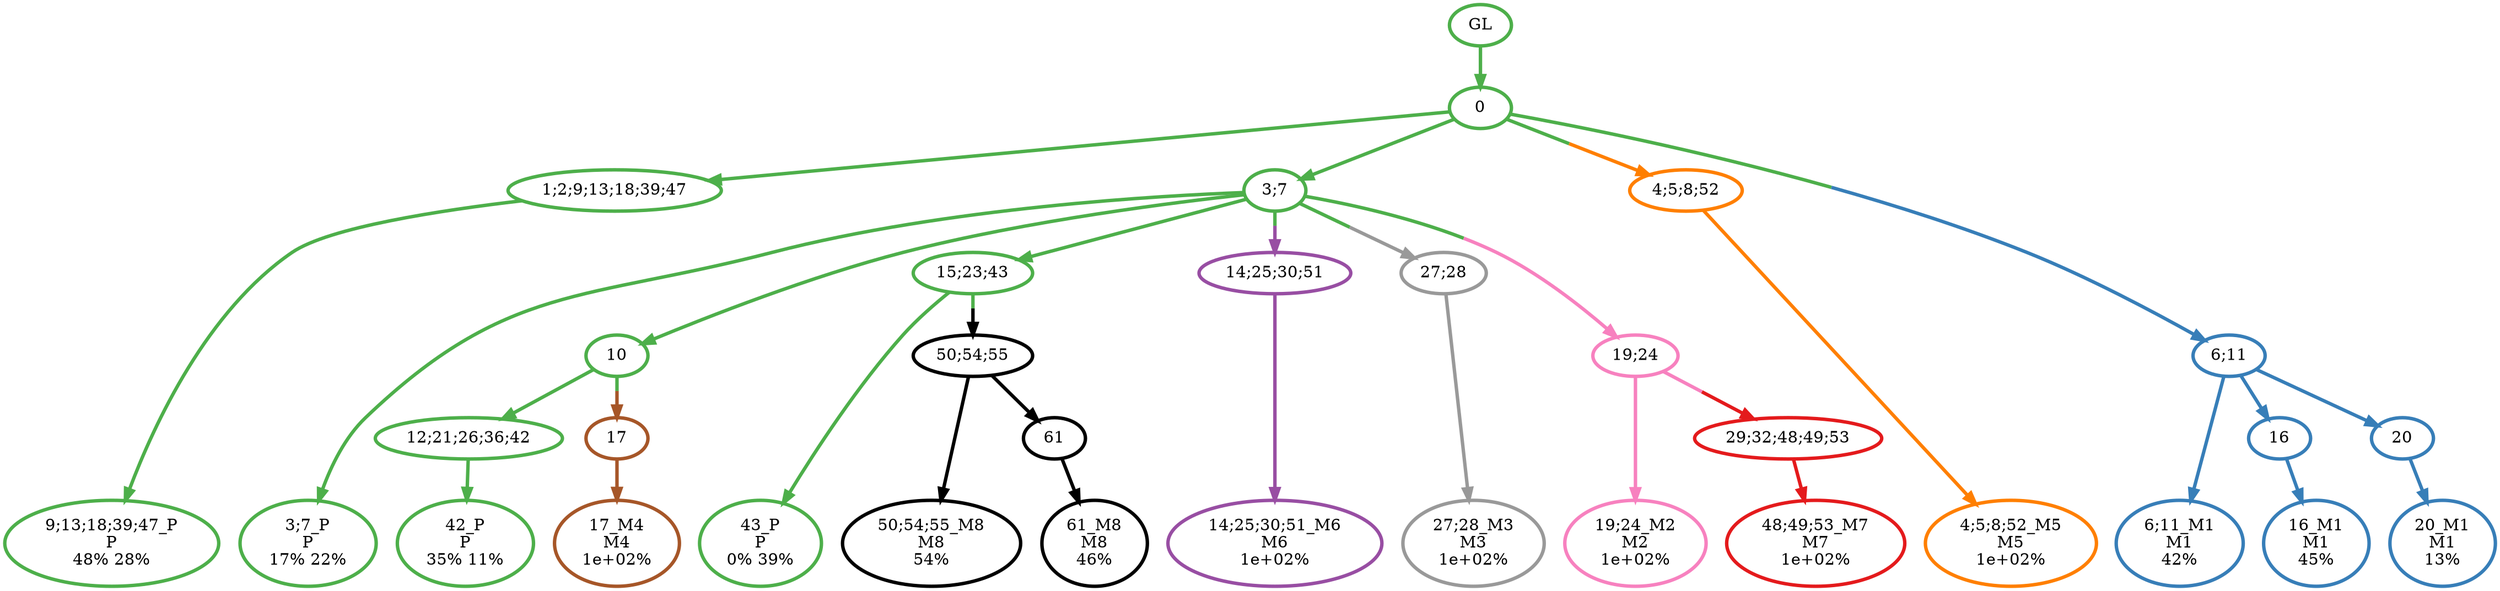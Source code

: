 digraph T {
	{
		rank=same
		29 [penwidth=3,colorscheme=set19,color=3,label="9;13;18;39;47_P\nP\n48% 28%"]
		27 [penwidth=3,colorscheme=set19,color=3,label="3;7_P\nP\n17% 22%"]
		24 [penwidth=3,colorscheme=set19,color=3,label="42_P\nP\n35% 11%"]
		22 [penwidth=3,colorscheme=set19,color=3,label="43_P\nP\n0% 39%"]
		21 [penwidth=3,colorscheme=set19,color=2,label="6;11_M1\nM1\n42%"]
		19 [penwidth=3,colorscheme=set19,color=2,label="16_M1\nM1\n45%"]
		17 [penwidth=3,colorscheme=set19,color=2,label="20_M1\nM1\n13%"]
		16 [penwidth=3,colorscheme=set19,color=8,label="19;24_M2\nM2\n1e+02%"]
		15 [penwidth=3,colorscheme=set19,color=9,label="27;28_M3\nM3\n1e+02%"]
		14 [penwidth=3,colorscheme=set19,color=7,label="17_M4\nM4\n1e+02%"]
		13 [penwidth=3,colorscheme=set19,color=5,label="4;5;8;52_M5\nM5\n1e+02%"]
		12 [penwidth=3,colorscheme=set19,color=4,label="14;25;30;51_M6\nM6\n1e+02%"]
		11 [penwidth=3,colorscheme=set19,color=1,label="48;49;53_M7\nM7\n1e+02%"]
		10 [penwidth=3,colorscheme=set19,color=10,label="50;54;55_M8\nM8\n54%"]
		8 [penwidth=3,colorscheme=set19,color=10,label="61_M8\nM8\n46%"]
	}
	32 [penwidth=3,colorscheme=set19,color=3,label="GL"]
	31 [penwidth=3,colorscheme=set19,color=3,label="0"]
	30 [penwidth=3,colorscheme=set19,color=3,label="1;2;9;13;18;39;47"]
	28 [penwidth=3,colorscheme=set19,color=3,label="3;7"]
	26 [penwidth=3,colorscheme=set19,color=3,label="10"]
	25 [penwidth=3,colorscheme=set19,color=3,label="12;21;26;36;42"]
	23 [penwidth=3,colorscheme=set19,color=3,label="15;23;43"]
	20 [penwidth=3,colorscheme=set19,color=2,label="16"]
	18 [penwidth=3,colorscheme=set19,color=2,label="20"]
	9 [penwidth=3,colorscheme=set19,color=10,label="61"]
	7 [penwidth=3,colorscheme=set19,color=1,label="29;32;48;49;53"]
	6 [penwidth=3,colorscheme=set19,color=10,label="50;54;55"]
	5 [penwidth=3,colorscheme=set19,color=4,label="14;25;30;51"]
	4 [penwidth=3,colorscheme=set19,color=5,label="4;5;8;52"]
	3 [penwidth=3,colorscheme=set19,color=7,label="17"]
	2 [penwidth=3,colorscheme=set19,color=9,label="27;28"]
	1 [penwidth=3,colorscheme=set19,color=8,label="19;24"]
	0 [penwidth=3,colorscheme=set19,color=2,label="6;11"]
	32 -> 31 [penwidth=3,colorscheme=set19,color=3]
	31 -> 28 [penwidth=3,colorscheme=set19,color=3]
	31 -> 30 [penwidth=3,colorscheme=set19,color=3]
	31 -> 4 [penwidth=3,colorscheme=set19,color="3;0.5:5"]
	31 -> 0 [penwidth=3,colorscheme=set19,color="3;0.5:2"]
	30 -> 29 [penwidth=3,colorscheme=set19,color=3]
	28 -> 27 [penwidth=3,colorscheme=set19,color=3]
	28 -> 26 [penwidth=3,colorscheme=set19,color=3]
	28 -> 23 [penwidth=3,colorscheme=set19,color=3]
	28 -> 5 [penwidth=3,colorscheme=set19,color="3;0.5:4"]
	28 -> 2 [penwidth=3,colorscheme=set19,color="3;0.5:9"]
	28 -> 1 [penwidth=3,colorscheme=set19,color="3;0.5:8"]
	26 -> 25 [penwidth=3,colorscheme=set19,color=3]
	26 -> 3 [penwidth=3,colorscheme=set19,color="3;0.5:7"]
	25 -> 24 [penwidth=3,colorscheme=set19,color=3]
	23 -> 22 [penwidth=3,colorscheme=set19,color=3]
	23 -> 6 [penwidth=3,colorscheme=set19,color="3;0.5:10"]
	20 -> 19 [penwidth=3,colorscheme=set19,color=2]
	18 -> 17 [penwidth=3,colorscheme=set19,color=2]
	9 -> 8 [penwidth=3,colorscheme=set19,color=10]
	7 -> 11 [penwidth=3,colorscheme=set19,color=1]
	6 -> 10 [penwidth=3,colorscheme=set19,color=10]
	6 -> 9 [penwidth=3,colorscheme=set19,color=10]
	5 -> 12 [penwidth=3,colorscheme=set19,color=4]
	4 -> 13 [penwidth=3,colorscheme=set19,color=5]
	3 -> 14 [penwidth=3,colorscheme=set19,color=7]
	2 -> 15 [penwidth=3,colorscheme=set19,color=9]
	1 -> 16 [penwidth=3,colorscheme=set19,color=8]
	1 -> 7 [penwidth=3,colorscheme=set19,color="8;0.5:1"]
	0 -> 21 [penwidth=3,colorscheme=set19,color=2]
	0 -> 20 [penwidth=3,colorscheme=set19,color=2]
	0 -> 18 [penwidth=3,colorscheme=set19,color=2]
}
